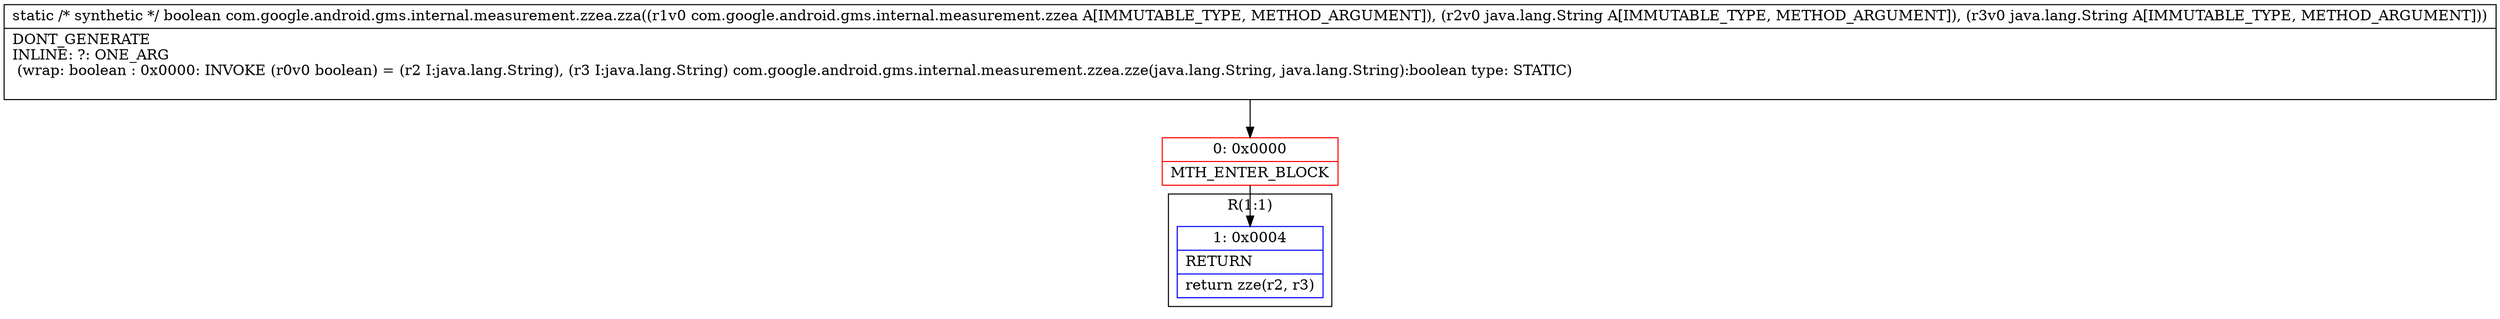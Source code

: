 digraph "CFG forcom.google.android.gms.internal.measurement.zzea.zza(Lcom\/google\/android\/gms\/internal\/measurement\/zzea;Ljava\/lang\/String;Ljava\/lang\/String;)Z" {
subgraph cluster_Region_248366511 {
label = "R(1:1)";
node [shape=record,color=blue];
Node_1 [shape=record,label="{1\:\ 0x0004|RETURN\l|return zze(r2, r3)\l}"];
}
Node_0 [shape=record,color=red,label="{0\:\ 0x0000|MTH_ENTER_BLOCK\l}"];
MethodNode[shape=record,label="{static \/* synthetic *\/ boolean com.google.android.gms.internal.measurement.zzea.zza((r1v0 com.google.android.gms.internal.measurement.zzea A[IMMUTABLE_TYPE, METHOD_ARGUMENT]), (r2v0 java.lang.String A[IMMUTABLE_TYPE, METHOD_ARGUMENT]), (r3v0 java.lang.String A[IMMUTABLE_TYPE, METHOD_ARGUMENT]))  | DONT_GENERATE\lINLINE: ?: ONE_ARG  \l  (wrap: boolean : 0x0000: INVOKE  (r0v0 boolean) = (r2 I:java.lang.String), (r3 I:java.lang.String) com.google.android.gms.internal.measurement.zzea.zze(java.lang.String, java.lang.String):boolean type: STATIC)\l\l}"];
MethodNode -> Node_0;
Node_0 -> Node_1;
}

